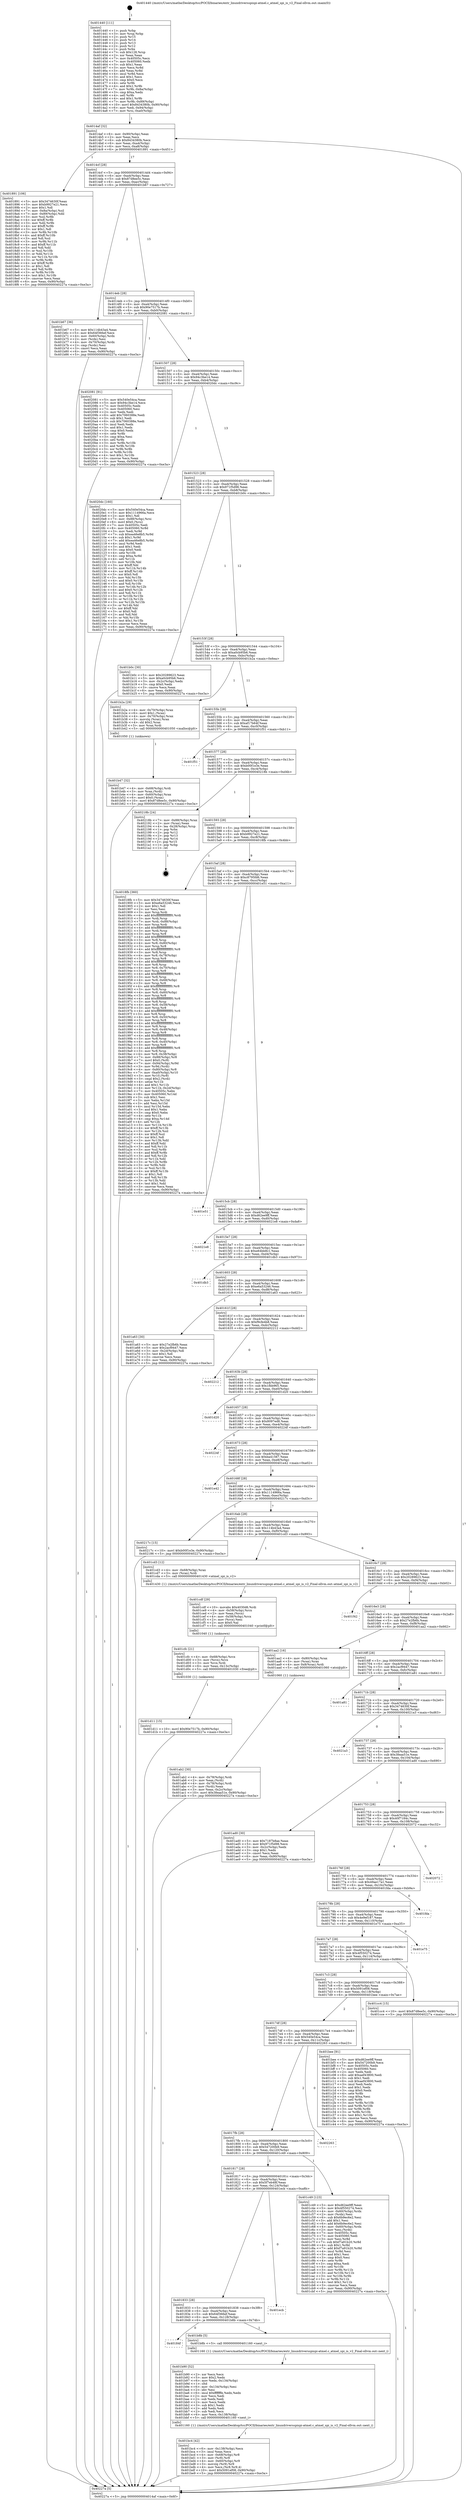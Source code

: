 digraph "0x401440" {
  label = "0x401440 (/mnt/c/Users/mathe/Desktop/tcc/POCII/binaries/extr_linuxdriversspispi-atmel.c_atmel_spi_is_v2_Final-ollvm.out::main(0))"
  labelloc = "t"
  node[shape=record]

  Entry [label="",width=0.3,height=0.3,shape=circle,fillcolor=black,style=filled]
  "0x4014af" [label="{
     0x4014af [32]\l
     | [instrs]\l
     &nbsp;&nbsp;0x4014af \<+6\>: mov -0x90(%rbp),%eax\l
     &nbsp;&nbsp;0x4014b5 \<+2\>: mov %eax,%ecx\l
     &nbsp;&nbsp;0x4014b7 \<+6\>: sub $0x8434380b,%ecx\l
     &nbsp;&nbsp;0x4014bd \<+6\>: mov %eax,-0xa4(%rbp)\l
     &nbsp;&nbsp;0x4014c3 \<+6\>: mov %ecx,-0xa8(%rbp)\l
     &nbsp;&nbsp;0x4014c9 \<+6\>: je 0000000000401891 \<main+0x451\>\l
  }"]
  "0x401891" [label="{
     0x401891 [106]\l
     | [instrs]\l
     &nbsp;&nbsp;0x401891 \<+5\>: mov $0x3474630f,%eax\l
     &nbsp;&nbsp;0x401896 \<+5\>: mov $0xb9927e21,%ecx\l
     &nbsp;&nbsp;0x40189b \<+2\>: mov $0x1,%dl\l
     &nbsp;&nbsp;0x40189d \<+7\>: mov -0x8a(%rbp),%sil\l
     &nbsp;&nbsp;0x4018a4 \<+7\>: mov -0x89(%rbp),%dil\l
     &nbsp;&nbsp;0x4018ab \<+3\>: mov %sil,%r8b\l
     &nbsp;&nbsp;0x4018ae \<+4\>: xor $0xff,%r8b\l
     &nbsp;&nbsp;0x4018b2 \<+3\>: mov %dil,%r9b\l
     &nbsp;&nbsp;0x4018b5 \<+4\>: xor $0xff,%r9b\l
     &nbsp;&nbsp;0x4018b9 \<+3\>: xor $0x1,%dl\l
     &nbsp;&nbsp;0x4018bc \<+3\>: mov %r8b,%r10b\l
     &nbsp;&nbsp;0x4018bf \<+4\>: and $0xff,%r10b\l
     &nbsp;&nbsp;0x4018c3 \<+3\>: and %dl,%sil\l
     &nbsp;&nbsp;0x4018c6 \<+3\>: mov %r9b,%r11b\l
     &nbsp;&nbsp;0x4018c9 \<+4\>: and $0xff,%r11b\l
     &nbsp;&nbsp;0x4018cd \<+3\>: and %dl,%dil\l
     &nbsp;&nbsp;0x4018d0 \<+3\>: or %sil,%r10b\l
     &nbsp;&nbsp;0x4018d3 \<+3\>: or %dil,%r11b\l
     &nbsp;&nbsp;0x4018d6 \<+3\>: xor %r11b,%r10b\l
     &nbsp;&nbsp;0x4018d9 \<+3\>: or %r9b,%r8b\l
     &nbsp;&nbsp;0x4018dc \<+4\>: xor $0xff,%r8b\l
     &nbsp;&nbsp;0x4018e0 \<+3\>: or $0x1,%dl\l
     &nbsp;&nbsp;0x4018e3 \<+3\>: and %dl,%r8b\l
     &nbsp;&nbsp;0x4018e6 \<+3\>: or %r8b,%r10b\l
     &nbsp;&nbsp;0x4018e9 \<+4\>: test $0x1,%r10b\l
     &nbsp;&nbsp;0x4018ed \<+3\>: cmovne %ecx,%eax\l
     &nbsp;&nbsp;0x4018f0 \<+6\>: mov %eax,-0x90(%rbp)\l
     &nbsp;&nbsp;0x4018f6 \<+5\>: jmp 000000000040227a \<main+0xe3a\>\l
  }"]
  "0x4014cf" [label="{
     0x4014cf [28]\l
     | [instrs]\l
     &nbsp;&nbsp;0x4014cf \<+5\>: jmp 00000000004014d4 \<main+0x94\>\l
     &nbsp;&nbsp;0x4014d4 \<+6\>: mov -0xa4(%rbp),%eax\l
     &nbsp;&nbsp;0x4014da \<+5\>: sub $0x87d8ee5c,%eax\l
     &nbsp;&nbsp;0x4014df \<+6\>: mov %eax,-0xac(%rbp)\l
     &nbsp;&nbsp;0x4014e5 \<+6\>: je 0000000000401b67 \<main+0x727\>\l
  }"]
  "0x40227a" [label="{
     0x40227a [5]\l
     | [instrs]\l
     &nbsp;&nbsp;0x40227a \<+5\>: jmp 00000000004014af \<main+0x6f\>\l
  }"]
  "0x401440" [label="{
     0x401440 [111]\l
     | [instrs]\l
     &nbsp;&nbsp;0x401440 \<+1\>: push %rbp\l
     &nbsp;&nbsp;0x401441 \<+3\>: mov %rsp,%rbp\l
     &nbsp;&nbsp;0x401444 \<+2\>: push %r15\l
     &nbsp;&nbsp;0x401446 \<+2\>: push %r14\l
     &nbsp;&nbsp;0x401448 \<+2\>: push %r13\l
     &nbsp;&nbsp;0x40144a \<+2\>: push %r12\l
     &nbsp;&nbsp;0x40144c \<+1\>: push %rbx\l
     &nbsp;&nbsp;0x40144d \<+7\>: sub $0x128,%rsp\l
     &nbsp;&nbsp;0x401454 \<+2\>: xor %eax,%eax\l
     &nbsp;&nbsp;0x401456 \<+7\>: mov 0x40505c,%ecx\l
     &nbsp;&nbsp;0x40145d \<+7\>: mov 0x405060,%edx\l
     &nbsp;&nbsp;0x401464 \<+3\>: sub $0x1,%eax\l
     &nbsp;&nbsp;0x401467 \<+3\>: mov %ecx,%r8d\l
     &nbsp;&nbsp;0x40146a \<+3\>: add %eax,%r8d\l
     &nbsp;&nbsp;0x40146d \<+4\>: imul %r8d,%ecx\l
     &nbsp;&nbsp;0x401471 \<+3\>: and $0x1,%ecx\l
     &nbsp;&nbsp;0x401474 \<+3\>: cmp $0x0,%ecx\l
     &nbsp;&nbsp;0x401477 \<+4\>: sete %r9b\l
     &nbsp;&nbsp;0x40147b \<+4\>: and $0x1,%r9b\l
     &nbsp;&nbsp;0x40147f \<+7\>: mov %r9b,-0x8a(%rbp)\l
     &nbsp;&nbsp;0x401486 \<+3\>: cmp $0xa,%edx\l
     &nbsp;&nbsp;0x401489 \<+4\>: setl %r9b\l
     &nbsp;&nbsp;0x40148d \<+4\>: and $0x1,%r9b\l
     &nbsp;&nbsp;0x401491 \<+7\>: mov %r9b,-0x89(%rbp)\l
     &nbsp;&nbsp;0x401498 \<+10\>: movl $0x8434380b,-0x90(%rbp)\l
     &nbsp;&nbsp;0x4014a2 \<+6\>: mov %edi,-0x94(%rbp)\l
     &nbsp;&nbsp;0x4014a8 \<+7\>: mov %rsi,-0xa0(%rbp)\l
  }"]
  Exit [label="",width=0.3,height=0.3,shape=circle,fillcolor=black,style=filled,peripheries=2]
  "0x401b67" [label="{
     0x401b67 [36]\l
     | [instrs]\l
     &nbsp;&nbsp;0x401b67 \<+5\>: mov $0x114b43a4,%eax\l
     &nbsp;&nbsp;0x401b6c \<+5\>: mov $0x64f366ef,%ecx\l
     &nbsp;&nbsp;0x401b71 \<+4\>: mov -0x60(%rbp),%rdx\l
     &nbsp;&nbsp;0x401b75 \<+2\>: mov (%rdx),%esi\l
     &nbsp;&nbsp;0x401b77 \<+4\>: mov -0x70(%rbp),%rdx\l
     &nbsp;&nbsp;0x401b7b \<+2\>: cmp (%rdx),%esi\l
     &nbsp;&nbsp;0x401b7d \<+3\>: cmovl %ecx,%eax\l
     &nbsp;&nbsp;0x401b80 \<+6\>: mov %eax,-0x90(%rbp)\l
     &nbsp;&nbsp;0x401b86 \<+5\>: jmp 000000000040227a \<main+0xe3a\>\l
  }"]
  "0x4014eb" [label="{
     0x4014eb [28]\l
     | [instrs]\l
     &nbsp;&nbsp;0x4014eb \<+5\>: jmp 00000000004014f0 \<main+0xb0\>\l
     &nbsp;&nbsp;0x4014f0 \<+6\>: mov -0xa4(%rbp),%eax\l
     &nbsp;&nbsp;0x4014f6 \<+5\>: sub $0x90e7517b,%eax\l
     &nbsp;&nbsp;0x4014fb \<+6\>: mov %eax,-0xb0(%rbp)\l
     &nbsp;&nbsp;0x401501 \<+6\>: je 0000000000402081 \<main+0xc41\>\l
  }"]
  "0x401d11" [label="{
     0x401d11 [15]\l
     | [instrs]\l
     &nbsp;&nbsp;0x401d11 \<+10\>: movl $0x90e7517b,-0x90(%rbp)\l
     &nbsp;&nbsp;0x401d1b \<+5\>: jmp 000000000040227a \<main+0xe3a\>\l
  }"]
  "0x402081" [label="{
     0x402081 [91]\l
     | [instrs]\l
     &nbsp;&nbsp;0x402081 \<+5\>: mov $0x540e54ca,%eax\l
     &nbsp;&nbsp;0x402086 \<+5\>: mov $0x94c3be14,%ecx\l
     &nbsp;&nbsp;0x40208b \<+7\>: mov 0x40505c,%edx\l
     &nbsp;&nbsp;0x402092 \<+7\>: mov 0x405060,%esi\l
     &nbsp;&nbsp;0x402099 \<+2\>: mov %edx,%edi\l
     &nbsp;&nbsp;0x40209b \<+6\>: add $0x7060388e,%edi\l
     &nbsp;&nbsp;0x4020a1 \<+3\>: sub $0x1,%edi\l
     &nbsp;&nbsp;0x4020a4 \<+6\>: sub $0x7060388e,%edi\l
     &nbsp;&nbsp;0x4020aa \<+3\>: imul %edi,%edx\l
     &nbsp;&nbsp;0x4020ad \<+3\>: and $0x1,%edx\l
     &nbsp;&nbsp;0x4020b0 \<+3\>: cmp $0x0,%edx\l
     &nbsp;&nbsp;0x4020b3 \<+4\>: sete %r8b\l
     &nbsp;&nbsp;0x4020b7 \<+3\>: cmp $0xa,%esi\l
     &nbsp;&nbsp;0x4020ba \<+4\>: setl %r9b\l
     &nbsp;&nbsp;0x4020be \<+3\>: mov %r8b,%r10b\l
     &nbsp;&nbsp;0x4020c1 \<+3\>: and %r9b,%r10b\l
     &nbsp;&nbsp;0x4020c4 \<+3\>: xor %r9b,%r8b\l
     &nbsp;&nbsp;0x4020c7 \<+3\>: or %r8b,%r10b\l
     &nbsp;&nbsp;0x4020ca \<+4\>: test $0x1,%r10b\l
     &nbsp;&nbsp;0x4020ce \<+3\>: cmovne %ecx,%eax\l
     &nbsp;&nbsp;0x4020d1 \<+6\>: mov %eax,-0x90(%rbp)\l
     &nbsp;&nbsp;0x4020d7 \<+5\>: jmp 000000000040227a \<main+0xe3a\>\l
  }"]
  "0x401507" [label="{
     0x401507 [28]\l
     | [instrs]\l
     &nbsp;&nbsp;0x401507 \<+5\>: jmp 000000000040150c \<main+0xcc\>\l
     &nbsp;&nbsp;0x40150c \<+6\>: mov -0xa4(%rbp),%eax\l
     &nbsp;&nbsp;0x401512 \<+5\>: sub $0x94c3be14,%eax\l
     &nbsp;&nbsp;0x401517 \<+6\>: mov %eax,-0xb4(%rbp)\l
     &nbsp;&nbsp;0x40151d \<+6\>: je 00000000004020dc \<main+0xc9c\>\l
  }"]
  "0x401cfc" [label="{
     0x401cfc [21]\l
     | [instrs]\l
     &nbsp;&nbsp;0x401cfc \<+4\>: mov -0x68(%rbp),%rcx\l
     &nbsp;&nbsp;0x401d00 \<+3\>: mov (%rcx),%rcx\l
     &nbsp;&nbsp;0x401d03 \<+3\>: mov %rcx,%rdi\l
     &nbsp;&nbsp;0x401d06 \<+6\>: mov %eax,-0x13c(%rbp)\l
     &nbsp;&nbsp;0x401d0c \<+5\>: call 0000000000401030 \<free@plt\>\l
     | [calls]\l
     &nbsp;&nbsp;0x401030 \{1\} (unknown)\l
  }"]
  "0x4020dc" [label="{
     0x4020dc [160]\l
     | [instrs]\l
     &nbsp;&nbsp;0x4020dc \<+5\>: mov $0x540e54ca,%eax\l
     &nbsp;&nbsp;0x4020e1 \<+5\>: mov $0x1114966a,%ecx\l
     &nbsp;&nbsp;0x4020e6 \<+2\>: mov $0x1,%dl\l
     &nbsp;&nbsp;0x4020e8 \<+7\>: mov -0x88(%rbp),%rsi\l
     &nbsp;&nbsp;0x4020ef \<+6\>: movl $0x0,(%rsi)\l
     &nbsp;&nbsp;0x4020f5 \<+7\>: mov 0x40505c,%edi\l
     &nbsp;&nbsp;0x4020fc \<+8\>: mov 0x405060,%r8d\l
     &nbsp;&nbsp;0x402104 \<+3\>: mov %edi,%r9d\l
     &nbsp;&nbsp;0x402107 \<+7\>: sub $0xea46e8b5,%r9d\l
     &nbsp;&nbsp;0x40210e \<+4\>: sub $0x1,%r9d\l
     &nbsp;&nbsp;0x402112 \<+7\>: add $0xea46e8b5,%r9d\l
     &nbsp;&nbsp;0x402119 \<+4\>: imul %r9d,%edi\l
     &nbsp;&nbsp;0x40211d \<+3\>: and $0x1,%edi\l
     &nbsp;&nbsp;0x402120 \<+3\>: cmp $0x0,%edi\l
     &nbsp;&nbsp;0x402123 \<+4\>: sete %r10b\l
     &nbsp;&nbsp;0x402127 \<+4\>: cmp $0xa,%r8d\l
     &nbsp;&nbsp;0x40212b \<+4\>: setl %r11b\l
     &nbsp;&nbsp;0x40212f \<+3\>: mov %r10b,%bl\l
     &nbsp;&nbsp;0x402132 \<+3\>: xor $0xff,%bl\l
     &nbsp;&nbsp;0x402135 \<+3\>: mov %r11b,%r14b\l
     &nbsp;&nbsp;0x402138 \<+4\>: xor $0xff,%r14b\l
     &nbsp;&nbsp;0x40213c \<+3\>: xor $0x0,%dl\l
     &nbsp;&nbsp;0x40213f \<+3\>: mov %bl,%r15b\l
     &nbsp;&nbsp;0x402142 \<+4\>: and $0x0,%r15b\l
     &nbsp;&nbsp;0x402146 \<+3\>: and %dl,%r10b\l
     &nbsp;&nbsp;0x402149 \<+3\>: mov %r14b,%r12b\l
     &nbsp;&nbsp;0x40214c \<+4\>: and $0x0,%r12b\l
     &nbsp;&nbsp;0x402150 \<+3\>: and %dl,%r11b\l
     &nbsp;&nbsp;0x402153 \<+3\>: or %r10b,%r15b\l
     &nbsp;&nbsp;0x402156 \<+3\>: or %r11b,%r12b\l
     &nbsp;&nbsp;0x402159 \<+3\>: xor %r12b,%r15b\l
     &nbsp;&nbsp;0x40215c \<+3\>: or %r14b,%bl\l
     &nbsp;&nbsp;0x40215f \<+3\>: xor $0xff,%bl\l
     &nbsp;&nbsp;0x402162 \<+3\>: or $0x0,%dl\l
     &nbsp;&nbsp;0x402165 \<+2\>: and %dl,%bl\l
     &nbsp;&nbsp;0x402167 \<+3\>: or %bl,%r15b\l
     &nbsp;&nbsp;0x40216a \<+4\>: test $0x1,%r15b\l
     &nbsp;&nbsp;0x40216e \<+3\>: cmovne %ecx,%eax\l
     &nbsp;&nbsp;0x402171 \<+6\>: mov %eax,-0x90(%rbp)\l
     &nbsp;&nbsp;0x402177 \<+5\>: jmp 000000000040227a \<main+0xe3a\>\l
  }"]
  "0x401523" [label="{
     0x401523 [28]\l
     | [instrs]\l
     &nbsp;&nbsp;0x401523 \<+5\>: jmp 0000000000401528 \<main+0xe8\>\l
     &nbsp;&nbsp;0x401528 \<+6\>: mov -0xa4(%rbp),%eax\l
     &nbsp;&nbsp;0x40152e \<+5\>: sub $0x971f5d98,%eax\l
     &nbsp;&nbsp;0x401533 \<+6\>: mov %eax,-0xb8(%rbp)\l
     &nbsp;&nbsp;0x401539 \<+6\>: je 0000000000401b0c \<main+0x6cc\>\l
  }"]
  "0x401cdf" [label="{
     0x401cdf [29]\l
     | [instrs]\l
     &nbsp;&nbsp;0x401cdf \<+10\>: movabs $0x4030d6,%rdi\l
     &nbsp;&nbsp;0x401ce9 \<+4\>: mov -0x58(%rbp),%rcx\l
     &nbsp;&nbsp;0x401ced \<+2\>: mov %eax,(%rcx)\l
     &nbsp;&nbsp;0x401cef \<+4\>: mov -0x58(%rbp),%rcx\l
     &nbsp;&nbsp;0x401cf3 \<+2\>: mov (%rcx),%esi\l
     &nbsp;&nbsp;0x401cf5 \<+2\>: mov $0x0,%al\l
     &nbsp;&nbsp;0x401cf7 \<+5\>: call 0000000000401040 \<printf@plt\>\l
     | [calls]\l
     &nbsp;&nbsp;0x401040 \{1\} (unknown)\l
  }"]
  "0x401b0c" [label="{
     0x401b0c [30]\l
     | [instrs]\l
     &nbsp;&nbsp;0x401b0c \<+5\>: mov $0x20289623,%eax\l
     &nbsp;&nbsp;0x401b11 \<+5\>: mov $0xa0cb95b6,%ecx\l
     &nbsp;&nbsp;0x401b16 \<+3\>: mov -0x2c(%rbp),%edx\l
     &nbsp;&nbsp;0x401b19 \<+3\>: cmp $0x0,%edx\l
     &nbsp;&nbsp;0x401b1c \<+3\>: cmove %ecx,%eax\l
     &nbsp;&nbsp;0x401b1f \<+6\>: mov %eax,-0x90(%rbp)\l
     &nbsp;&nbsp;0x401b25 \<+5\>: jmp 000000000040227a \<main+0xe3a\>\l
  }"]
  "0x40153f" [label="{
     0x40153f [28]\l
     | [instrs]\l
     &nbsp;&nbsp;0x40153f \<+5\>: jmp 0000000000401544 \<main+0x104\>\l
     &nbsp;&nbsp;0x401544 \<+6\>: mov -0xa4(%rbp),%eax\l
     &nbsp;&nbsp;0x40154a \<+5\>: sub $0xa0cb95b6,%eax\l
     &nbsp;&nbsp;0x40154f \<+6\>: mov %eax,-0xbc(%rbp)\l
     &nbsp;&nbsp;0x401555 \<+6\>: je 0000000000401b2a \<main+0x6ea\>\l
  }"]
  "0x401bc4" [label="{
     0x401bc4 [42]\l
     | [instrs]\l
     &nbsp;&nbsp;0x401bc4 \<+6\>: mov -0x138(%rbp),%ecx\l
     &nbsp;&nbsp;0x401bca \<+3\>: imul %eax,%ecx\l
     &nbsp;&nbsp;0x401bcd \<+4\>: mov -0x68(%rbp),%r8\l
     &nbsp;&nbsp;0x401bd1 \<+3\>: mov (%r8),%r8\l
     &nbsp;&nbsp;0x401bd4 \<+4\>: mov -0x60(%rbp),%r9\l
     &nbsp;&nbsp;0x401bd8 \<+3\>: movslq (%r9),%r9\l
     &nbsp;&nbsp;0x401bdb \<+4\>: mov %ecx,(%r8,%r9,4)\l
     &nbsp;&nbsp;0x401bdf \<+10\>: movl $0x5091ef08,-0x90(%rbp)\l
     &nbsp;&nbsp;0x401be9 \<+5\>: jmp 000000000040227a \<main+0xe3a\>\l
  }"]
  "0x401b2a" [label="{
     0x401b2a [29]\l
     | [instrs]\l
     &nbsp;&nbsp;0x401b2a \<+4\>: mov -0x70(%rbp),%rax\l
     &nbsp;&nbsp;0x401b2e \<+6\>: movl $0x1,(%rax)\l
     &nbsp;&nbsp;0x401b34 \<+4\>: mov -0x70(%rbp),%rax\l
     &nbsp;&nbsp;0x401b38 \<+3\>: movslq (%rax),%rax\l
     &nbsp;&nbsp;0x401b3b \<+4\>: shl $0x2,%rax\l
     &nbsp;&nbsp;0x401b3f \<+3\>: mov %rax,%rdi\l
     &nbsp;&nbsp;0x401b42 \<+5\>: call 0000000000401050 \<malloc@plt\>\l
     | [calls]\l
     &nbsp;&nbsp;0x401050 \{1\} (unknown)\l
  }"]
  "0x40155b" [label="{
     0x40155b [28]\l
     | [instrs]\l
     &nbsp;&nbsp;0x40155b \<+5\>: jmp 0000000000401560 \<main+0x120\>\l
     &nbsp;&nbsp;0x401560 \<+6\>: mov -0xa4(%rbp),%eax\l
     &nbsp;&nbsp;0x401566 \<+5\>: sub $0xaf17b64f,%eax\l
     &nbsp;&nbsp;0x40156b \<+6\>: mov %eax,-0xc0(%rbp)\l
     &nbsp;&nbsp;0x401571 \<+6\>: je 0000000000401f51 \<main+0xb11\>\l
  }"]
  "0x401b90" [label="{
     0x401b90 [52]\l
     | [instrs]\l
     &nbsp;&nbsp;0x401b90 \<+2\>: xor %ecx,%ecx\l
     &nbsp;&nbsp;0x401b92 \<+5\>: mov $0x2,%edx\l
     &nbsp;&nbsp;0x401b97 \<+6\>: mov %edx,-0x134(%rbp)\l
     &nbsp;&nbsp;0x401b9d \<+1\>: cltd\l
     &nbsp;&nbsp;0x401b9e \<+6\>: mov -0x134(%rbp),%esi\l
     &nbsp;&nbsp;0x401ba4 \<+2\>: idiv %esi\l
     &nbsp;&nbsp;0x401ba6 \<+6\>: imul $0xfffffffe,%edx,%edx\l
     &nbsp;&nbsp;0x401bac \<+2\>: mov %ecx,%edi\l
     &nbsp;&nbsp;0x401bae \<+2\>: sub %edx,%edi\l
     &nbsp;&nbsp;0x401bb0 \<+2\>: mov %ecx,%edx\l
     &nbsp;&nbsp;0x401bb2 \<+3\>: sub $0x1,%edx\l
     &nbsp;&nbsp;0x401bb5 \<+2\>: add %edx,%edi\l
     &nbsp;&nbsp;0x401bb7 \<+2\>: sub %edi,%ecx\l
     &nbsp;&nbsp;0x401bb9 \<+6\>: mov %ecx,-0x138(%rbp)\l
     &nbsp;&nbsp;0x401bbf \<+5\>: call 0000000000401160 \<next_i\>\l
     | [calls]\l
     &nbsp;&nbsp;0x401160 \{1\} (/mnt/c/Users/mathe/Desktop/tcc/POCII/binaries/extr_linuxdriversspispi-atmel.c_atmel_spi_is_v2_Final-ollvm.out::next_i)\l
  }"]
  "0x401f51" [label="{
     0x401f51\l
  }", style=dashed]
  "0x401577" [label="{
     0x401577 [28]\l
     | [instrs]\l
     &nbsp;&nbsp;0x401577 \<+5\>: jmp 000000000040157c \<main+0x13c\>\l
     &nbsp;&nbsp;0x40157c \<+6\>: mov -0xa4(%rbp),%eax\l
     &nbsp;&nbsp;0x401582 \<+5\>: sub $0xb00f1e3e,%eax\l
     &nbsp;&nbsp;0x401587 \<+6\>: mov %eax,-0xc4(%rbp)\l
     &nbsp;&nbsp;0x40158d \<+6\>: je 000000000040218b \<main+0xd4b\>\l
  }"]
  "0x40184f" [label="{
     0x40184f\l
  }", style=dashed]
  "0x40218b" [label="{
     0x40218b [24]\l
     | [instrs]\l
     &nbsp;&nbsp;0x40218b \<+7\>: mov -0x88(%rbp),%rax\l
     &nbsp;&nbsp;0x402192 \<+2\>: mov (%rax),%eax\l
     &nbsp;&nbsp;0x402194 \<+4\>: lea -0x28(%rbp),%rsp\l
     &nbsp;&nbsp;0x402198 \<+1\>: pop %rbx\l
     &nbsp;&nbsp;0x402199 \<+2\>: pop %r12\l
     &nbsp;&nbsp;0x40219b \<+2\>: pop %r13\l
     &nbsp;&nbsp;0x40219d \<+2\>: pop %r14\l
     &nbsp;&nbsp;0x40219f \<+2\>: pop %r15\l
     &nbsp;&nbsp;0x4021a1 \<+1\>: pop %rbp\l
     &nbsp;&nbsp;0x4021a2 \<+1\>: ret\l
  }"]
  "0x401593" [label="{
     0x401593 [28]\l
     | [instrs]\l
     &nbsp;&nbsp;0x401593 \<+5\>: jmp 0000000000401598 \<main+0x158\>\l
     &nbsp;&nbsp;0x401598 \<+6\>: mov -0xa4(%rbp),%eax\l
     &nbsp;&nbsp;0x40159e \<+5\>: sub $0xb9927e21,%eax\l
     &nbsp;&nbsp;0x4015a3 \<+6\>: mov %eax,-0xc8(%rbp)\l
     &nbsp;&nbsp;0x4015a9 \<+6\>: je 00000000004018fb \<main+0x4bb\>\l
  }"]
  "0x401b8b" [label="{
     0x401b8b [5]\l
     | [instrs]\l
     &nbsp;&nbsp;0x401b8b \<+5\>: call 0000000000401160 \<next_i\>\l
     | [calls]\l
     &nbsp;&nbsp;0x401160 \{1\} (/mnt/c/Users/mathe/Desktop/tcc/POCII/binaries/extr_linuxdriversspispi-atmel.c_atmel_spi_is_v2_Final-ollvm.out::next_i)\l
  }"]
  "0x4018fb" [label="{
     0x4018fb [360]\l
     | [instrs]\l
     &nbsp;&nbsp;0x4018fb \<+5\>: mov $0x3474630f,%eax\l
     &nbsp;&nbsp;0x401900 \<+5\>: mov $0xe6a53246,%ecx\l
     &nbsp;&nbsp;0x401905 \<+2\>: mov $0x1,%dl\l
     &nbsp;&nbsp;0x401907 \<+2\>: xor %esi,%esi\l
     &nbsp;&nbsp;0x401909 \<+3\>: mov %rsp,%rdi\l
     &nbsp;&nbsp;0x40190c \<+4\>: add $0xfffffffffffffff0,%rdi\l
     &nbsp;&nbsp;0x401910 \<+3\>: mov %rdi,%rsp\l
     &nbsp;&nbsp;0x401913 \<+7\>: mov %rdi,-0x88(%rbp)\l
     &nbsp;&nbsp;0x40191a \<+3\>: mov %rsp,%rdi\l
     &nbsp;&nbsp;0x40191d \<+4\>: add $0xfffffffffffffff0,%rdi\l
     &nbsp;&nbsp;0x401921 \<+3\>: mov %rdi,%rsp\l
     &nbsp;&nbsp;0x401924 \<+3\>: mov %rsp,%r8\l
     &nbsp;&nbsp;0x401927 \<+4\>: add $0xfffffffffffffff0,%r8\l
     &nbsp;&nbsp;0x40192b \<+3\>: mov %r8,%rsp\l
     &nbsp;&nbsp;0x40192e \<+4\>: mov %r8,-0x80(%rbp)\l
     &nbsp;&nbsp;0x401932 \<+3\>: mov %rsp,%r8\l
     &nbsp;&nbsp;0x401935 \<+4\>: add $0xfffffffffffffff0,%r8\l
     &nbsp;&nbsp;0x401939 \<+3\>: mov %r8,%rsp\l
     &nbsp;&nbsp;0x40193c \<+4\>: mov %r8,-0x78(%rbp)\l
     &nbsp;&nbsp;0x401940 \<+3\>: mov %rsp,%r8\l
     &nbsp;&nbsp;0x401943 \<+4\>: add $0xfffffffffffffff0,%r8\l
     &nbsp;&nbsp;0x401947 \<+3\>: mov %r8,%rsp\l
     &nbsp;&nbsp;0x40194a \<+4\>: mov %r8,-0x70(%rbp)\l
     &nbsp;&nbsp;0x40194e \<+3\>: mov %rsp,%r8\l
     &nbsp;&nbsp;0x401951 \<+4\>: add $0xfffffffffffffff0,%r8\l
     &nbsp;&nbsp;0x401955 \<+3\>: mov %r8,%rsp\l
     &nbsp;&nbsp;0x401958 \<+4\>: mov %r8,-0x68(%rbp)\l
     &nbsp;&nbsp;0x40195c \<+3\>: mov %rsp,%r8\l
     &nbsp;&nbsp;0x40195f \<+4\>: add $0xfffffffffffffff0,%r8\l
     &nbsp;&nbsp;0x401963 \<+3\>: mov %r8,%rsp\l
     &nbsp;&nbsp;0x401966 \<+4\>: mov %r8,-0x60(%rbp)\l
     &nbsp;&nbsp;0x40196a \<+3\>: mov %rsp,%r8\l
     &nbsp;&nbsp;0x40196d \<+4\>: add $0xfffffffffffffff0,%r8\l
     &nbsp;&nbsp;0x401971 \<+3\>: mov %r8,%rsp\l
     &nbsp;&nbsp;0x401974 \<+4\>: mov %r8,-0x58(%rbp)\l
     &nbsp;&nbsp;0x401978 \<+3\>: mov %rsp,%r8\l
     &nbsp;&nbsp;0x40197b \<+4\>: add $0xfffffffffffffff0,%r8\l
     &nbsp;&nbsp;0x40197f \<+3\>: mov %r8,%rsp\l
     &nbsp;&nbsp;0x401982 \<+4\>: mov %r8,-0x50(%rbp)\l
     &nbsp;&nbsp;0x401986 \<+3\>: mov %rsp,%r8\l
     &nbsp;&nbsp;0x401989 \<+4\>: add $0xfffffffffffffff0,%r8\l
     &nbsp;&nbsp;0x40198d \<+3\>: mov %r8,%rsp\l
     &nbsp;&nbsp;0x401990 \<+4\>: mov %r8,-0x48(%rbp)\l
     &nbsp;&nbsp;0x401994 \<+3\>: mov %rsp,%r8\l
     &nbsp;&nbsp;0x401997 \<+4\>: add $0xfffffffffffffff0,%r8\l
     &nbsp;&nbsp;0x40199b \<+3\>: mov %r8,%rsp\l
     &nbsp;&nbsp;0x40199e \<+4\>: mov %r8,-0x40(%rbp)\l
     &nbsp;&nbsp;0x4019a2 \<+3\>: mov %rsp,%r8\l
     &nbsp;&nbsp;0x4019a5 \<+4\>: add $0xfffffffffffffff0,%r8\l
     &nbsp;&nbsp;0x4019a9 \<+3\>: mov %r8,%rsp\l
     &nbsp;&nbsp;0x4019ac \<+4\>: mov %r8,-0x38(%rbp)\l
     &nbsp;&nbsp;0x4019b0 \<+7\>: mov -0x88(%rbp),%r8\l
     &nbsp;&nbsp;0x4019b7 \<+7\>: movl $0x0,(%r8)\l
     &nbsp;&nbsp;0x4019be \<+7\>: mov -0x94(%rbp),%r9d\l
     &nbsp;&nbsp;0x4019c5 \<+3\>: mov %r9d,(%rdi)\l
     &nbsp;&nbsp;0x4019c8 \<+4\>: mov -0x80(%rbp),%r8\l
     &nbsp;&nbsp;0x4019cc \<+7\>: mov -0xa0(%rbp),%r10\l
     &nbsp;&nbsp;0x4019d3 \<+3\>: mov %r10,(%r8)\l
     &nbsp;&nbsp;0x4019d6 \<+3\>: cmpl $0x2,(%rdi)\l
     &nbsp;&nbsp;0x4019d9 \<+4\>: setne %r11b\l
     &nbsp;&nbsp;0x4019dd \<+4\>: and $0x1,%r11b\l
     &nbsp;&nbsp;0x4019e1 \<+4\>: mov %r11b,-0x2d(%rbp)\l
     &nbsp;&nbsp;0x4019e5 \<+7\>: mov 0x40505c,%ebx\l
     &nbsp;&nbsp;0x4019ec \<+8\>: mov 0x405060,%r14d\l
     &nbsp;&nbsp;0x4019f4 \<+3\>: sub $0x1,%esi\l
     &nbsp;&nbsp;0x4019f7 \<+3\>: mov %ebx,%r15d\l
     &nbsp;&nbsp;0x4019fa \<+3\>: add %esi,%r15d\l
     &nbsp;&nbsp;0x4019fd \<+4\>: imul %r15d,%ebx\l
     &nbsp;&nbsp;0x401a01 \<+3\>: and $0x1,%ebx\l
     &nbsp;&nbsp;0x401a04 \<+3\>: cmp $0x0,%ebx\l
     &nbsp;&nbsp;0x401a07 \<+4\>: sete %r11b\l
     &nbsp;&nbsp;0x401a0b \<+4\>: cmp $0xa,%r14d\l
     &nbsp;&nbsp;0x401a0f \<+4\>: setl %r12b\l
     &nbsp;&nbsp;0x401a13 \<+3\>: mov %r11b,%r13b\l
     &nbsp;&nbsp;0x401a16 \<+4\>: xor $0xff,%r13b\l
     &nbsp;&nbsp;0x401a1a \<+3\>: mov %r12b,%sil\l
     &nbsp;&nbsp;0x401a1d \<+4\>: xor $0xff,%sil\l
     &nbsp;&nbsp;0x401a21 \<+3\>: xor $0x1,%dl\l
     &nbsp;&nbsp;0x401a24 \<+3\>: mov %r13b,%dil\l
     &nbsp;&nbsp;0x401a27 \<+4\>: and $0xff,%dil\l
     &nbsp;&nbsp;0x401a2b \<+3\>: and %dl,%r11b\l
     &nbsp;&nbsp;0x401a2e \<+3\>: mov %sil,%r8b\l
     &nbsp;&nbsp;0x401a31 \<+4\>: and $0xff,%r8b\l
     &nbsp;&nbsp;0x401a35 \<+3\>: and %dl,%r12b\l
     &nbsp;&nbsp;0x401a38 \<+3\>: or %r11b,%dil\l
     &nbsp;&nbsp;0x401a3b \<+3\>: or %r12b,%r8b\l
     &nbsp;&nbsp;0x401a3e \<+3\>: xor %r8b,%dil\l
     &nbsp;&nbsp;0x401a41 \<+3\>: or %sil,%r13b\l
     &nbsp;&nbsp;0x401a44 \<+4\>: xor $0xff,%r13b\l
     &nbsp;&nbsp;0x401a48 \<+3\>: or $0x1,%dl\l
     &nbsp;&nbsp;0x401a4b \<+3\>: and %dl,%r13b\l
     &nbsp;&nbsp;0x401a4e \<+3\>: or %r13b,%dil\l
     &nbsp;&nbsp;0x401a51 \<+4\>: test $0x1,%dil\l
     &nbsp;&nbsp;0x401a55 \<+3\>: cmovne %ecx,%eax\l
     &nbsp;&nbsp;0x401a58 \<+6\>: mov %eax,-0x90(%rbp)\l
     &nbsp;&nbsp;0x401a5e \<+5\>: jmp 000000000040227a \<main+0xe3a\>\l
  }"]
  "0x4015af" [label="{
     0x4015af [28]\l
     | [instrs]\l
     &nbsp;&nbsp;0x4015af \<+5\>: jmp 00000000004015b4 \<main+0x174\>\l
     &nbsp;&nbsp;0x4015b4 \<+6\>: mov -0xa4(%rbp),%eax\l
     &nbsp;&nbsp;0x4015ba \<+5\>: sub $0xc8795fd6,%eax\l
     &nbsp;&nbsp;0x4015bf \<+6\>: mov %eax,-0xcc(%rbp)\l
     &nbsp;&nbsp;0x4015c5 \<+6\>: je 0000000000401e51 \<main+0xa11\>\l
  }"]
  "0x401833" [label="{
     0x401833 [28]\l
     | [instrs]\l
     &nbsp;&nbsp;0x401833 \<+5\>: jmp 0000000000401838 \<main+0x3f8\>\l
     &nbsp;&nbsp;0x401838 \<+6\>: mov -0xa4(%rbp),%eax\l
     &nbsp;&nbsp;0x40183e \<+5\>: sub $0x64f366ef,%eax\l
     &nbsp;&nbsp;0x401843 \<+6\>: mov %eax,-0x128(%rbp)\l
     &nbsp;&nbsp;0x401849 \<+6\>: je 0000000000401b8b \<main+0x74b\>\l
  }"]
  "0x401ecb" [label="{
     0x401ecb\l
  }", style=dashed]
  "0x401e51" [label="{
     0x401e51\l
  }", style=dashed]
  "0x4015cb" [label="{
     0x4015cb [28]\l
     | [instrs]\l
     &nbsp;&nbsp;0x4015cb \<+5\>: jmp 00000000004015d0 \<main+0x190\>\l
     &nbsp;&nbsp;0x4015d0 \<+6\>: mov -0xa4(%rbp),%eax\l
     &nbsp;&nbsp;0x4015d6 \<+5\>: sub $0xd62ee9ff,%eax\l
     &nbsp;&nbsp;0x4015db \<+6\>: mov %eax,-0xd0(%rbp)\l
     &nbsp;&nbsp;0x4015e1 \<+6\>: je 00000000004021e8 \<main+0xda8\>\l
  }"]
  "0x401817" [label="{
     0x401817 [28]\l
     | [instrs]\l
     &nbsp;&nbsp;0x401817 \<+5\>: jmp 000000000040181c \<main+0x3dc\>\l
     &nbsp;&nbsp;0x40181c \<+6\>: mov -0xa4(%rbp),%eax\l
     &nbsp;&nbsp;0x401822 \<+5\>: sub $0x5f7eb48f,%eax\l
     &nbsp;&nbsp;0x401827 \<+6\>: mov %eax,-0x124(%rbp)\l
     &nbsp;&nbsp;0x40182d \<+6\>: je 0000000000401ecb \<main+0xa8b\>\l
  }"]
  "0x4021e8" [label="{
     0x4021e8\l
  }", style=dashed]
  "0x4015e7" [label="{
     0x4015e7 [28]\l
     | [instrs]\l
     &nbsp;&nbsp;0x4015e7 \<+5\>: jmp 00000000004015ec \<main+0x1ac\>\l
     &nbsp;&nbsp;0x4015ec \<+6\>: mov -0xa4(%rbp),%eax\l
     &nbsp;&nbsp;0x4015f2 \<+5\>: sub $0xe64bb8c1,%eax\l
     &nbsp;&nbsp;0x4015f7 \<+6\>: mov %eax,-0xd4(%rbp)\l
     &nbsp;&nbsp;0x4015fd \<+6\>: je 0000000000401db3 \<main+0x973\>\l
  }"]
  "0x401c49" [label="{
     0x401c49 [123]\l
     | [instrs]\l
     &nbsp;&nbsp;0x401c49 \<+5\>: mov $0xd62ee9ff,%eax\l
     &nbsp;&nbsp;0x401c4e \<+5\>: mov $0x4f550274,%ecx\l
     &nbsp;&nbsp;0x401c53 \<+4\>: mov -0x60(%rbp),%rdx\l
     &nbsp;&nbsp;0x401c57 \<+2\>: mov (%rdx),%esi\l
     &nbsp;&nbsp;0x401c59 \<+6\>: sub $0x6b9ec6e2,%esi\l
     &nbsp;&nbsp;0x401c5f \<+3\>: add $0x1,%esi\l
     &nbsp;&nbsp;0x401c62 \<+6\>: add $0x6b9ec6e2,%esi\l
     &nbsp;&nbsp;0x401c68 \<+4\>: mov -0x60(%rbp),%rdx\l
     &nbsp;&nbsp;0x401c6c \<+2\>: mov %esi,(%rdx)\l
     &nbsp;&nbsp;0x401c6e \<+7\>: mov 0x40505c,%esi\l
     &nbsp;&nbsp;0x401c75 \<+7\>: mov 0x405060,%edi\l
     &nbsp;&nbsp;0x401c7c \<+3\>: mov %esi,%r8d\l
     &nbsp;&nbsp;0x401c7f \<+7\>: sub $0xf7a91b20,%r8d\l
     &nbsp;&nbsp;0x401c86 \<+4\>: sub $0x1,%r8d\l
     &nbsp;&nbsp;0x401c8a \<+7\>: add $0xf7a91b20,%r8d\l
     &nbsp;&nbsp;0x401c91 \<+4\>: imul %r8d,%esi\l
     &nbsp;&nbsp;0x401c95 \<+3\>: and $0x1,%esi\l
     &nbsp;&nbsp;0x401c98 \<+3\>: cmp $0x0,%esi\l
     &nbsp;&nbsp;0x401c9b \<+4\>: sete %r9b\l
     &nbsp;&nbsp;0x401c9f \<+3\>: cmp $0xa,%edi\l
     &nbsp;&nbsp;0x401ca2 \<+4\>: setl %r10b\l
     &nbsp;&nbsp;0x401ca6 \<+3\>: mov %r9b,%r11b\l
     &nbsp;&nbsp;0x401ca9 \<+3\>: and %r10b,%r11b\l
     &nbsp;&nbsp;0x401cac \<+3\>: xor %r10b,%r9b\l
     &nbsp;&nbsp;0x401caf \<+3\>: or %r9b,%r11b\l
     &nbsp;&nbsp;0x401cb2 \<+4\>: test $0x1,%r11b\l
     &nbsp;&nbsp;0x401cb6 \<+3\>: cmovne %ecx,%eax\l
     &nbsp;&nbsp;0x401cb9 \<+6\>: mov %eax,-0x90(%rbp)\l
     &nbsp;&nbsp;0x401cbf \<+5\>: jmp 000000000040227a \<main+0xe3a\>\l
  }"]
  "0x401db3" [label="{
     0x401db3\l
  }", style=dashed]
  "0x401603" [label="{
     0x401603 [28]\l
     | [instrs]\l
     &nbsp;&nbsp;0x401603 \<+5\>: jmp 0000000000401608 \<main+0x1c8\>\l
     &nbsp;&nbsp;0x401608 \<+6\>: mov -0xa4(%rbp),%eax\l
     &nbsp;&nbsp;0x40160e \<+5\>: sub $0xe6a53246,%eax\l
     &nbsp;&nbsp;0x401613 \<+6\>: mov %eax,-0xd8(%rbp)\l
     &nbsp;&nbsp;0x401619 \<+6\>: je 0000000000401a63 \<main+0x623\>\l
  }"]
  "0x4017fb" [label="{
     0x4017fb [28]\l
     | [instrs]\l
     &nbsp;&nbsp;0x4017fb \<+5\>: jmp 0000000000401800 \<main+0x3c0\>\l
     &nbsp;&nbsp;0x401800 \<+6\>: mov -0xa4(%rbp),%eax\l
     &nbsp;&nbsp;0x401806 \<+5\>: sub $0x547200b9,%eax\l
     &nbsp;&nbsp;0x40180b \<+6\>: mov %eax,-0x120(%rbp)\l
     &nbsp;&nbsp;0x401811 \<+6\>: je 0000000000401c49 \<main+0x809\>\l
  }"]
  "0x401a63" [label="{
     0x401a63 [30]\l
     | [instrs]\l
     &nbsp;&nbsp;0x401a63 \<+5\>: mov $0x27e2fb6b,%eax\l
     &nbsp;&nbsp;0x401a68 \<+5\>: mov $0x2acf9447,%ecx\l
     &nbsp;&nbsp;0x401a6d \<+3\>: mov -0x2d(%rbp),%dl\l
     &nbsp;&nbsp;0x401a70 \<+3\>: test $0x1,%dl\l
     &nbsp;&nbsp;0x401a73 \<+3\>: cmovne %ecx,%eax\l
     &nbsp;&nbsp;0x401a76 \<+6\>: mov %eax,-0x90(%rbp)\l
     &nbsp;&nbsp;0x401a7c \<+5\>: jmp 000000000040227a \<main+0xe3a\>\l
  }"]
  "0x40161f" [label="{
     0x40161f [28]\l
     | [instrs]\l
     &nbsp;&nbsp;0x40161f \<+5\>: jmp 0000000000401624 \<main+0x1e4\>\l
     &nbsp;&nbsp;0x401624 \<+6\>: mov -0xa4(%rbp),%eax\l
     &nbsp;&nbsp;0x40162a \<+5\>: sub $0xf9cfe4b8,%eax\l
     &nbsp;&nbsp;0x40162f \<+6\>: mov %eax,-0xdc(%rbp)\l
     &nbsp;&nbsp;0x401635 \<+6\>: je 0000000000402212 \<main+0xdd2\>\l
  }"]
  "0x402263" [label="{
     0x402263\l
  }", style=dashed]
  "0x402212" [label="{
     0x402212\l
  }", style=dashed]
  "0x40163b" [label="{
     0x40163b [28]\l
     | [instrs]\l
     &nbsp;&nbsp;0x40163b \<+5\>: jmp 0000000000401640 \<main+0x200\>\l
     &nbsp;&nbsp;0x401640 \<+6\>: mov -0xa4(%rbp),%eax\l
     &nbsp;&nbsp;0x401646 \<+5\>: sub $0x1fbb965,%eax\l
     &nbsp;&nbsp;0x40164b \<+6\>: mov %eax,-0xe0(%rbp)\l
     &nbsp;&nbsp;0x401651 \<+6\>: je 0000000000401d20 \<main+0x8e0\>\l
  }"]
  "0x4017df" [label="{
     0x4017df [28]\l
     | [instrs]\l
     &nbsp;&nbsp;0x4017df \<+5\>: jmp 00000000004017e4 \<main+0x3a4\>\l
     &nbsp;&nbsp;0x4017e4 \<+6\>: mov -0xa4(%rbp),%eax\l
     &nbsp;&nbsp;0x4017ea \<+5\>: sub $0x540e54ca,%eax\l
     &nbsp;&nbsp;0x4017ef \<+6\>: mov %eax,-0x11c(%rbp)\l
     &nbsp;&nbsp;0x4017f5 \<+6\>: je 0000000000402263 \<main+0xe23\>\l
  }"]
  "0x401d20" [label="{
     0x401d20\l
  }", style=dashed]
  "0x401657" [label="{
     0x401657 [28]\l
     | [instrs]\l
     &nbsp;&nbsp;0x401657 \<+5\>: jmp 000000000040165c \<main+0x21c\>\l
     &nbsp;&nbsp;0x40165c \<+6\>: mov -0xa4(%rbp),%eax\l
     &nbsp;&nbsp;0x401662 \<+5\>: sub $0x8097ed8,%eax\l
     &nbsp;&nbsp;0x401667 \<+6\>: mov %eax,-0xe4(%rbp)\l
     &nbsp;&nbsp;0x40166d \<+6\>: je 000000000040224f \<main+0xe0f\>\l
  }"]
  "0x401bee" [label="{
     0x401bee [91]\l
     | [instrs]\l
     &nbsp;&nbsp;0x401bee \<+5\>: mov $0xd62ee9ff,%eax\l
     &nbsp;&nbsp;0x401bf3 \<+5\>: mov $0x547200b9,%ecx\l
     &nbsp;&nbsp;0x401bf8 \<+7\>: mov 0x40505c,%edx\l
     &nbsp;&nbsp;0x401bff \<+7\>: mov 0x405060,%esi\l
     &nbsp;&nbsp;0x401c06 \<+2\>: mov %edx,%edi\l
     &nbsp;&nbsp;0x401c08 \<+6\>: add $0xaef43800,%edi\l
     &nbsp;&nbsp;0x401c0e \<+3\>: sub $0x1,%edi\l
     &nbsp;&nbsp;0x401c11 \<+6\>: sub $0xaef43800,%edi\l
     &nbsp;&nbsp;0x401c17 \<+3\>: imul %edi,%edx\l
     &nbsp;&nbsp;0x401c1a \<+3\>: and $0x1,%edx\l
     &nbsp;&nbsp;0x401c1d \<+3\>: cmp $0x0,%edx\l
     &nbsp;&nbsp;0x401c20 \<+4\>: sete %r8b\l
     &nbsp;&nbsp;0x401c24 \<+3\>: cmp $0xa,%esi\l
     &nbsp;&nbsp;0x401c27 \<+4\>: setl %r9b\l
     &nbsp;&nbsp;0x401c2b \<+3\>: mov %r8b,%r10b\l
     &nbsp;&nbsp;0x401c2e \<+3\>: and %r9b,%r10b\l
     &nbsp;&nbsp;0x401c31 \<+3\>: xor %r9b,%r8b\l
     &nbsp;&nbsp;0x401c34 \<+3\>: or %r8b,%r10b\l
     &nbsp;&nbsp;0x401c37 \<+4\>: test $0x1,%r10b\l
     &nbsp;&nbsp;0x401c3b \<+3\>: cmovne %ecx,%eax\l
     &nbsp;&nbsp;0x401c3e \<+6\>: mov %eax,-0x90(%rbp)\l
     &nbsp;&nbsp;0x401c44 \<+5\>: jmp 000000000040227a \<main+0xe3a\>\l
  }"]
  "0x40224f" [label="{
     0x40224f\l
  }", style=dashed]
  "0x401673" [label="{
     0x401673 [28]\l
     | [instrs]\l
     &nbsp;&nbsp;0x401673 \<+5\>: jmp 0000000000401678 \<main+0x238\>\l
     &nbsp;&nbsp;0x401678 \<+6\>: mov -0xa4(%rbp),%eax\l
     &nbsp;&nbsp;0x40167e \<+5\>: sub $0xba41567,%eax\l
     &nbsp;&nbsp;0x401683 \<+6\>: mov %eax,-0xe8(%rbp)\l
     &nbsp;&nbsp;0x401689 \<+6\>: je 0000000000401e42 \<main+0xa02\>\l
  }"]
  "0x4017c3" [label="{
     0x4017c3 [28]\l
     | [instrs]\l
     &nbsp;&nbsp;0x4017c3 \<+5\>: jmp 00000000004017c8 \<main+0x388\>\l
     &nbsp;&nbsp;0x4017c8 \<+6\>: mov -0xa4(%rbp),%eax\l
     &nbsp;&nbsp;0x4017ce \<+5\>: sub $0x5091ef08,%eax\l
     &nbsp;&nbsp;0x4017d3 \<+6\>: mov %eax,-0x118(%rbp)\l
     &nbsp;&nbsp;0x4017d9 \<+6\>: je 0000000000401bee \<main+0x7ae\>\l
  }"]
  "0x401e42" [label="{
     0x401e42\l
  }", style=dashed]
  "0x40168f" [label="{
     0x40168f [28]\l
     | [instrs]\l
     &nbsp;&nbsp;0x40168f \<+5\>: jmp 0000000000401694 \<main+0x254\>\l
     &nbsp;&nbsp;0x401694 \<+6\>: mov -0xa4(%rbp),%eax\l
     &nbsp;&nbsp;0x40169a \<+5\>: sub $0x1114966a,%eax\l
     &nbsp;&nbsp;0x40169f \<+6\>: mov %eax,-0xec(%rbp)\l
     &nbsp;&nbsp;0x4016a5 \<+6\>: je 000000000040217c \<main+0xd3c\>\l
  }"]
  "0x401cc4" [label="{
     0x401cc4 [15]\l
     | [instrs]\l
     &nbsp;&nbsp;0x401cc4 \<+10\>: movl $0x87d8ee5c,-0x90(%rbp)\l
     &nbsp;&nbsp;0x401cce \<+5\>: jmp 000000000040227a \<main+0xe3a\>\l
  }"]
  "0x40217c" [label="{
     0x40217c [15]\l
     | [instrs]\l
     &nbsp;&nbsp;0x40217c \<+10\>: movl $0xb00f1e3e,-0x90(%rbp)\l
     &nbsp;&nbsp;0x402186 \<+5\>: jmp 000000000040227a \<main+0xe3a\>\l
  }"]
  "0x4016ab" [label="{
     0x4016ab [28]\l
     | [instrs]\l
     &nbsp;&nbsp;0x4016ab \<+5\>: jmp 00000000004016b0 \<main+0x270\>\l
     &nbsp;&nbsp;0x4016b0 \<+6\>: mov -0xa4(%rbp),%eax\l
     &nbsp;&nbsp;0x4016b6 \<+5\>: sub $0x114b43a4,%eax\l
     &nbsp;&nbsp;0x4016bb \<+6\>: mov %eax,-0xf0(%rbp)\l
     &nbsp;&nbsp;0x4016c1 \<+6\>: je 0000000000401cd3 \<main+0x893\>\l
  }"]
  "0x4017a7" [label="{
     0x4017a7 [28]\l
     | [instrs]\l
     &nbsp;&nbsp;0x4017a7 \<+5\>: jmp 00000000004017ac \<main+0x36c\>\l
     &nbsp;&nbsp;0x4017ac \<+6\>: mov -0xa4(%rbp),%eax\l
     &nbsp;&nbsp;0x4017b2 \<+5\>: sub $0x4f550274,%eax\l
     &nbsp;&nbsp;0x4017b7 \<+6\>: mov %eax,-0x114(%rbp)\l
     &nbsp;&nbsp;0x4017bd \<+6\>: je 0000000000401cc4 \<main+0x884\>\l
  }"]
  "0x401cd3" [label="{
     0x401cd3 [12]\l
     | [instrs]\l
     &nbsp;&nbsp;0x401cd3 \<+4\>: mov -0x68(%rbp),%rax\l
     &nbsp;&nbsp;0x401cd7 \<+3\>: mov (%rax),%rdi\l
     &nbsp;&nbsp;0x401cda \<+5\>: call 0000000000401430 \<atmel_spi_is_v2\>\l
     | [calls]\l
     &nbsp;&nbsp;0x401430 \{1\} (/mnt/c/Users/mathe/Desktop/tcc/POCII/binaries/extr_linuxdriversspispi-atmel.c_atmel_spi_is_v2_Final-ollvm.out::atmel_spi_is_v2)\l
  }"]
  "0x4016c7" [label="{
     0x4016c7 [28]\l
     | [instrs]\l
     &nbsp;&nbsp;0x4016c7 \<+5\>: jmp 00000000004016cc \<main+0x28c\>\l
     &nbsp;&nbsp;0x4016cc \<+6\>: mov -0xa4(%rbp),%eax\l
     &nbsp;&nbsp;0x4016d2 \<+5\>: sub $0x20289623,%eax\l
     &nbsp;&nbsp;0x4016d7 \<+6\>: mov %eax,-0xf4(%rbp)\l
     &nbsp;&nbsp;0x4016dd \<+6\>: je 0000000000401f42 \<main+0xb02\>\l
  }"]
  "0x401e75" [label="{
     0x401e75\l
  }", style=dashed]
  "0x401f42" [label="{
     0x401f42\l
  }", style=dashed]
  "0x4016e3" [label="{
     0x4016e3 [28]\l
     | [instrs]\l
     &nbsp;&nbsp;0x4016e3 \<+5\>: jmp 00000000004016e8 \<main+0x2a8\>\l
     &nbsp;&nbsp;0x4016e8 \<+6\>: mov -0xa4(%rbp),%eax\l
     &nbsp;&nbsp;0x4016ee \<+5\>: sub $0x27e2fb6b,%eax\l
     &nbsp;&nbsp;0x4016f3 \<+6\>: mov %eax,-0xf8(%rbp)\l
     &nbsp;&nbsp;0x4016f9 \<+6\>: je 0000000000401aa2 \<main+0x662\>\l
  }"]
  "0x40178b" [label="{
     0x40178b [28]\l
     | [instrs]\l
     &nbsp;&nbsp;0x40178b \<+5\>: jmp 0000000000401790 \<main+0x350\>\l
     &nbsp;&nbsp;0x401790 \<+6\>: mov -0xa4(%rbp),%eax\l
     &nbsp;&nbsp;0x401796 \<+5\>: sub $0x4e9ef187,%eax\l
     &nbsp;&nbsp;0x40179b \<+6\>: mov %eax,-0x110(%rbp)\l
     &nbsp;&nbsp;0x4017a1 \<+6\>: je 0000000000401e75 \<main+0xa35\>\l
  }"]
  "0x401aa2" [label="{
     0x401aa2 [16]\l
     | [instrs]\l
     &nbsp;&nbsp;0x401aa2 \<+4\>: mov -0x80(%rbp),%rax\l
     &nbsp;&nbsp;0x401aa6 \<+3\>: mov (%rax),%rax\l
     &nbsp;&nbsp;0x401aa9 \<+4\>: mov 0x8(%rax),%rdi\l
     &nbsp;&nbsp;0x401aad \<+5\>: call 0000000000401060 \<atoi@plt\>\l
     | [calls]\l
     &nbsp;&nbsp;0x401060 \{1\} (unknown)\l
  }"]
  "0x4016ff" [label="{
     0x4016ff [28]\l
     | [instrs]\l
     &nbsp;&nbsp;0x4016ff \<+5\>: jmp 0000000000401704 \<main+0x2c4\>\l
     &nbsp;&nbsp;0x401704 \<+6\>: mov -0xa4(%rbp),%eax\l
     &nbsp;&nbsp;0x40170a \<+5\>: sub $0x2acf9447,%eax\l
     &nbsp;&nbsp;0x40170f \<+6\>: mov %eax,-0xfc(%rbp)\l
     &nbsp;&nbsp;0x401715 \<+6\>: je 0000000000401a81 \<main+0x641\>\l
  }"]
  "0x401ab2" [label="{
     0x401ab2 [30]\l
     | [instrs]\l
     &nbsp;&nbsp;0x401ab2 \<+4\>: mov -0x78(%rbp),%rdi\l
     &nbsp;&nbsp;0x401ab6 \<+2\>: mov %eax,(%rdi)\l
     &nbsp;&nbsp;0x401ab8 \<+4\>: mov -0x78(%rbp),%rdi\l
     &nbsp;&nbsp;0x401abc \<+2\>: mov (%rdi),%eax\l
     &nbsp;&nbsp;0x401abe \<+3\>: mov %eax,-0x2c(%rbp)\l
     &nbsp;&nbsp;0x401ac1 \<+10\>: movl $0x3feaa51e,-0x90(%rbp)\l
     &nbsp;&nbsp;0x401acb \<+5\>: jmp 000000000040227a \<main+0xe3a\>\l
  }"]
  "0x401fda" [label="{
     0x401fda\l
  }", style=dashed]
  "0x401a81" [label="{
     0x401a81\l
  }", style=dashed]
  "0x40171b" [label="{
     0x40171b [28]\l
     | [instrs]\l
     &nbsp;&nbsp;0x40171b \<+5\>: jmp 0000000000401720 \<main+0x2e0\>\l
     &nbsp;&nbsp;0x401720 \<+6\>: mov -0xa4(%rbp),%eax\l
     &nbsp;&nbsp;0x401726 \<+5\>: sub $0x3474630f,%eax\l
     &nbsp;&nbsp;0x40172b \<+6\>: mov %eax,-0x100(%rbp)\l
     &nbsp;&nbsp;0x401731 \<+6\>: je 00000000004021a3 \<main+0xd63\>\l
  }"]
  "0x40176f" [label="{
     0x40176f [28]\l
     | [instrs]\l
     &nbsp;&nbsp;0x40176f \<+5\>: jmp 0000000000401774 \<main+0x334\>\l
     &nbsp;&nbsp;0x401774 \<+6\>: mov -0xa4(%rbp),%eax\l
     &nbsp;&nbsp;0x40177a \<+5\>: sub $0x49ae17a1,%eax\l
     &nbsp;&nbsp;0x40177f \<+6\>: mov %eax,-0x10c(%rbp)\l
     &nbsp;&nbsp;0x401785 \<+6\>: je 0000000000401fda \<main+0xb9a\>\l
  }"]
  "0x4021a3" [label="{
     0x4021a3\l
  }", style=dashed]
  "0x401737" [label="{
     0x401737 [28]\l
     | [instrs]\l
     &nbsp;&nbsp;0x401737 \<+5\>: jmp 000000000040173c \<main+0x2fc\>\l
     &nbsp;&nbsp;0x40173c \<+6\>: mov -0xa4(%rbp),%eax\l
     &nbsp;&nbsp;0x401742 \<+5\>: sub $0x3feaa51e,%eax\l
     &nbsp;&nbsp;0x401747 \<+6\>: mov %eax,-0x104(%rbp)\l
     &nbsp;&nbsp;0x40174d \<+6\>: je 0000000000401ad0 \<main+0x690\>\l
  }"]
  "0x402072" [label="{
     0x402072\l
  }", style=dashed]
  "0x401ad0" [label="{
     0x401ad0 [30]\l
     | [instrs]\l
     &nbsp;&nbsp;0x401ad0 \<+5\>: mov $0x7187b8ae,%eax\l
     &nbsp;&nbsp;0x401ad5 \<+5\>: mov $0x971f5d98,%ecx\l
     &nbsp;&nbsp;0x401ada \<+3\>: mov -0x2c(%rbp),%edx\l
     &nbsp;&nbsp;0x401add \<+3\>: cmp $0x1,%edx\l
     &nbsp;&nbsp;0x401ae0 \<+3\>: cmovl %ecx,%eax\l
     &nbsp;&nbsp;0x401ae3 \<+6\>: mov %eax,-0x90(%rbp)\l
     &nbsp;&nbsp;0x401ae9 \<+5\>: jmp 000000000040227a \<main+0xe3a\>\l
  }"]
  "0x401753" [label="{
     0x401753 [28]\l
     | [instrs]\l
     &nbsp;&nbsp;0x401753 \<+5\>: jmp 0000000000401758 \<main+0x318\>\l
     &nbsp;&nbsp;0x401758 \<+6\>: mov -0xa4(%rbp),%eax\l
     &nbsp;&nbsp;0x40175e \<+5\>: sub $0x40f7184c,%eax\l
     &nbsp;&nbsp;0x401763 \<+6\>: mov %eax,-0x108(%rbp)\l
     &nbsp;&nbsp;0x401769 \<+6\>: je 0000000000402072 \<main+0xc32\>\l
  }"]
  "0x401b47" [label="{
     0x401b47 [32]\l
     | [instrs]\l
     &nbsp;&nbsp;0x401b47 \<+4\>: mov -0x68(%rbp),%rdi\l
     &nbsp;&nbsp;0x401b4b \<+3\>: mov %rax,(%rdi)\l
     &nbsp;&nbsp;0x401b4e \<+4\>: mov -0x60(%rbp),%rax\l
     &nbsp;&nbsp;0x401b52 \<+6\>: movl $0x0,(%rax)\l
     &nbsp;&nbsp;0x401b58 \<+10\>: movl $0x87d8ee5c,-0x90(%rbp)\l
     &nbsp;&nbsp;0x401b62 \<+5\>: jmp 000000000040227a \<main+0xe3a\>\l
  }"]
  Entry -> "0x401440" [label=" 1"]
  "0x4014af" -> "0x401891" [label=" 1"]
  "0x4014af" -> "0x4014cf" [label=" 17"]
  "0x401891" -> "0x40227a" [label=" 1"]
  "0x401440" -> "0x4014af" [label=" 1"]
  "0x40227a" -> "0x4014af" [label=" 17"]
  "0x40218b" -> Exit [label=" 1"]
  "0x4014cf" -> "0x401b67" [label=" 2"]
  "0x4014cf" -> "0x4014eb" [label=" 15"]
  "0x40217c" -> "0x40227a" [label=" 1"]
  "0x4014eb" -> "0x402081" [label=" 1"]
  "0x4014eb" -> "0x401507" [label=" 14"]
  "0x4020dc" -> "0x40227a" [label=" 1"]
  "0x401507" -> "0x4020dc" [label=" 1"]
  "0x401507" -> "0x401523" [label=" 13"]
  "0x402081" -> "0x40227a" [label=" 1"]
  "0x401523" -> "0x401b0c" [label=" 1"]
  "0x401523" -> "0x40153f" [label=" 12"]
  "0x401d11" -> "0x40227a" [label=" 1"]
  "0x40153f" -> "0x401b2a" [label=" 1"]
  "0x40153f" -> "0x40155b" [label=" 11"]
  "0x401cfc" -> "0x401d11" [label=" 1"]
  "0x40155b" -> "0x401f51" [label=" 0"]
  "0x40155b" -> "0x401577" [label=" 11"]
  "0x401cdf" -> "0x401cfc" [label=" 1"]
  "0x401577" -> "0x40218b" [label=" 1"]
  "0x401577" -> "0x401593" [label=" 10"]
  "0x401cd3" -> "0x401cdf" [label=" 1"]
  "0x401593" -> "0x4018fb" [label=" 1"]
  "0x401593" -> "0x4015af" [label=" 9"]
  "0x401cc4" -> "0x40227a" [label=" 1"]
  "0x4018fb" -> "0x40227a" [label=" 1"]
  "0x401bee" -> "0x40227a" [label=" 1"]
  "0x4015af" -> "0x401e51" [label=" 0"]
  "0x4015af" -> "0x4015cb" [label=" 9"]
  "0x401bc4" -> "0x40227a" [label=" 1"]
  "0x4015cb" -> "0x4021e8" [label=" 0"]
  "0x4015cb" -> "0x4015e7" [label=" 9"]
  "0x401b8b" -> "0x401b90" [label=" 1"]
  "0x4015e7" -> "0x401db3" [label=" 0"]
  "0x4015e7" -> "0x401603" [label=" 9"]
  "0x401833" -> "0x40184f" [label=" 0"]
  "0x401603" -> "0x401a63" [label=" 1"]
  "0x401603" -> "0x40161f" [label=" 8"]
  "0x401a63" -> "0x40227a" [label=" 1"]
  "0x401c49" -> "0x40227a" [label=" 1"]
  "0x40161f" -> "0x402212" [label=" 0"]
  "0x40161f" -> "0x40163b" [label=" 8"]
  "0x401817" -> "0x401833" [label=" 1"]
  "0x40163b" -> "0x401d20" [label=" 0"]
  "0x40163b" -> "0x401657" [label=" 8"]
  "0x401b90" -> "0x401bc4" [label=" 1"]
  "0x401657" -> "0x40224f" [label=" 0"]
  "0x401657" -> "0x401673" [label=" 8"]
  "0x4017fb" -> "0x401817" [label=" 1"]
  "0x401673" -> "0x401e42" [label=" 0"]
  "0x401673" -> "0x40168f" [label=" 8"]
  "0x401833" -> "0x401b8b" [label=" 1"]
  "0x40168f" -> "0x40217c" [label=" 1"]
  "0x40168f" -> "0x4016ab" [label=" 7"]
  "0x4017df" -> "0x4017fb" [label=" 2"]
  "0x4016ab" -> "0x401cd3" [label=" 1"]
  "0x4016ab" -> "0x4016c7" [label=" 6"]
  "0x401817" -> "0x401ecb" [label=" 0"]
  "0x4016c7" -> "0x401f42" [label=" 0"]
  "0x4016c7" -> "0x4016e3" [label=" 6"]
  "0x4017c3" -> "0x4017df" [label=" 2"]
  "0x4016e3" -> "0x401aa2" [label=" 1"]
  "0x4016e3" -> "0x4016ff" [label=" 5"]
  "0x401aa2" -> "0x401ab2" [label=" 1"]
  "0x401ab2" -> "0x40227a" [label=" 1"]
  "0x4017fb" -> "0x401c49" [label=" 1"]
  "0x4016ff" -> "0x401a81" [label=" 0"]
  "0x4016ff" -> "0x40171b" [label=" 5"]
  "0x4017a7" -> "0x4017c3" [label=" 3"]
  "0x40171b" -> "0x4021a3" [label=" 0"]
  "0x40171b" -> "0x401737" [label=" 5"]
  "0x4017df" -> "0x402263" [label=" 0"]
  "0x401737" -> "0x401ad0" [label=" 1"]
  "0x401737" -> "0x401753" [label=" 4"]
  "0x401ad0" -> "0x40227a" [label=" 1"]
  "0x401b0c" -> "0x40227a" [label=" 1"]
  "0x401b2a" -> "0x401b47" [label=" 1"]
  "0x401b47" -> "0x40227a" [label=" 1"]
  "0x401b67" -> "0x40227a" [label=" 2"]
  "0x40178b" -> "0x4017a7" [label=" 4"]
  "0x401753" -> "0x402072" [label=" 0"]
  "0x401753" -> "0x40176f" [label=" 4"]
  "0x4017a7" -> "0x401cc4" [label=" 1"]
  "0x40176f" -> "0x401fda" [label=" 0"]
  "0x40176f" -> "0x40178b" [label=" 4"]
  "0x4017c3" -> "0x401bee" [label=" 1"]
  "0x40178b" -> "0x401e75" [label=" 0"]
}
